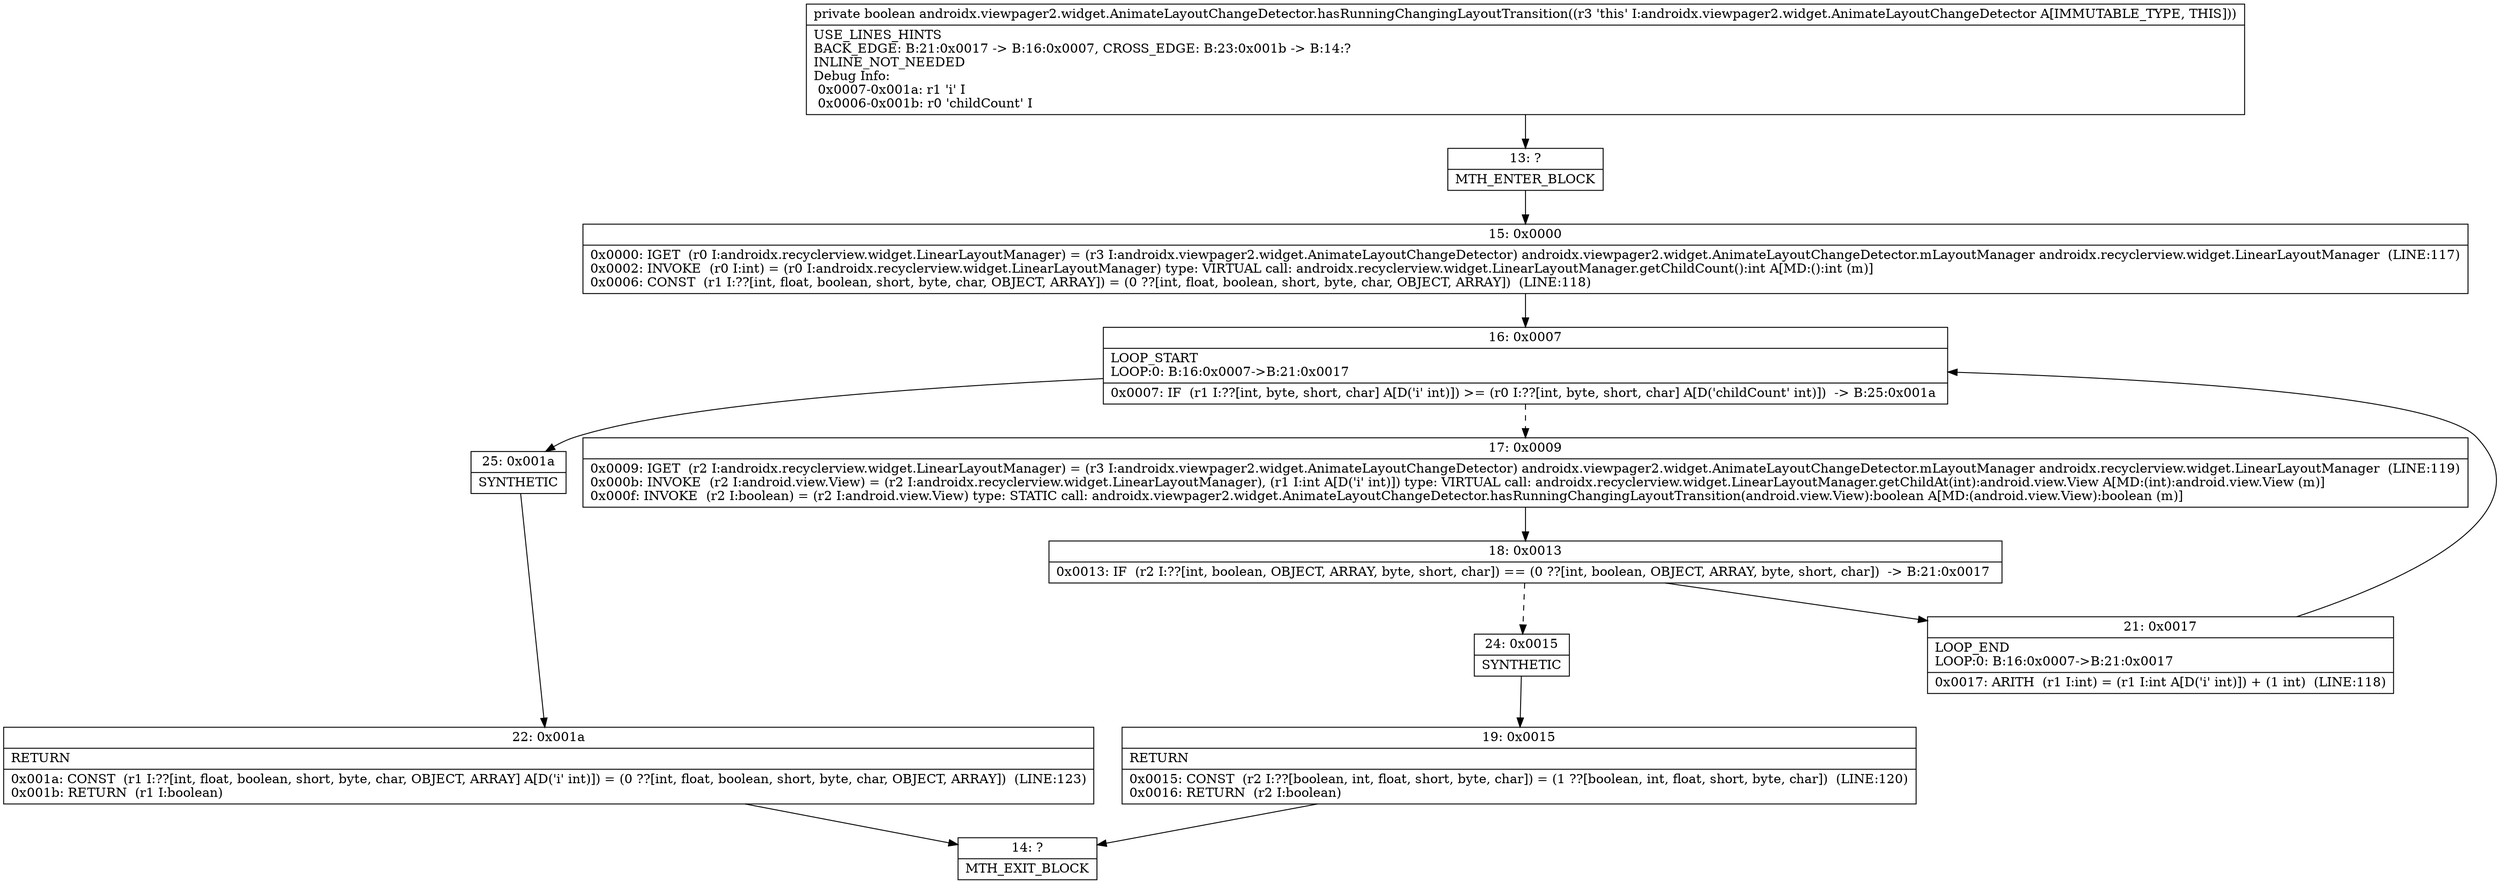digraph "CFG forandroidx.viewpager2.widget.AnimateLayoutChangeDetector.hasRunningChangingLayoutTransition()Z" {
Node_13 [shape=record,label="{13\:\ ?|MTH_ENTER_BLOCK\l}"];
Node_15 [shape=record,label="{15\:\ 0x0000|0x0000: IGET  (r0 I:androidx.recyclerview.widget.LinearLayoutManager) = (r3 I:androidx.viewpager2.widget.AnimateLayoutChangeDetector) androidx.viewpager2.widget.AnimateLayoutChangeDetector.mLayoutManager androidx.recyclerview.widget.LinearLayoutManager  (LINE:117)\l0x0002: INVOKE  (r0 I:int) = (r0 I:androidx.recyclerview.widget.LinearLayoutManager) type: VIRTUAL call: androidx.recyclerview.widget.LinearLayoutManager.getChildCount():int A[MD:():int (m)]\l0x0006: CONST  (r1 I:??[int, float, boolean, short, byte, char, OBJECT, ARRAY]) = (0 ??[int, float, boolean, short, byte, char, OBJECT, ARRAY])  (LINE:118)\l}"];
Node_16 [shape=record,label="{16\:\ 0x0007|LOOP_START\lLOOP:0: B:16:0x0007\-\>B:21:0x0017\l|0x0007: IF  (r1 I:??[int, byte, short, char] A[D('i' int)]) \>= (r0 I:??[int, byte, short, char] A[D('childCount' int)])  \-\> B:25:0x001a \l}"];
Node_17 [shape=record,label="{17\:\ 0x0009|0x0009: IGET  (r2 I:androidx.recyclerview.widget.LinearLayoutManager) = (r3 I:androidx.viewpager2.widget.AnimateLayoutChangeDetector) androidx.viewpager2.widget.AnimateLayoutChangeDetector.mLayoutManager androidx.recyclerview.widget.LinearLayoutManager  (LINE:119)\l0x000b: INVOKE  (r2 I:android.view.View) = (r2 I:androidx.recyclerview.widget.LinearLayoutManager), (r1 I:int A[D('i' int)]) type: VIRTUAL call: androidx.recyclerview.widget.LinearLayoutManager.getChildAt(int):android.view.View A[MD:(int):android.view.View (m)]\l0x000f: INVOKE  (r2 I:boolean) = (r2 I:android.view.View) type: STATIC call: androidx.viewpager2.widget.AnimateLayoutChangeDetector.hasRunningChangingLayoutTransition(android.view.View):boolean A[MD:(android.view.View):boolean (m)]\l}"];
Node_18 [shape=record,label="{18\:\ 0x0013|0x0013: IF  (r2 I:??[int, boolean, OBJECT, ARRAY, byte, short, char]) == (0 ??[int, boolean, OBJECT, ARRAY, byte, short, char])  \-\> B:21:0x0017 \l}"];
Node_21 [shape=record,label="{21\:\ 0x0017|LOOP_END\lLOOP:0: B:16:0x0007\-\>B:21:0x0017\l|0x0017: ARITH  (r1 I:int) = (r1 I:int A[D('i' int)]) + (1 int)  (LINE:118)\l}"];
Node_24 [shape=record,label="{24\:\ 0x0015|SYNTHETIC\l}"];
Node_19 [shape=record,label="{19\:\ 0x0015|RETURN\l|0x0015: CONST  (r2 I:??[boolean, int, float, short, byte, char]) = (1 ??[boolean, int, float, short, byte, char])  (LINE:120)\l0x0016: RETURN  (r2 I:boolean) \l}"];
Node_14 [shape=record,label="{14\:\ ?|MTH_EXIT_BLOCK\l}"];
Node_25 [shape=record,label="{25\:\ 0x001a|SYNTHETIC\l}"];
Node_22 [shape=record,label="{22\:\ 0x001a|RETURN\l|0x001a: CONST  (r1 I:??[int, float, boolean, short, byte, char, OBJECT, ARRAY] A[D('i' int)]) = (0 ??[int, float, boolean, short, byte, char, OBJECT, ARRAY])  (LINE:123)\l0x001b: RETURN  (r1 I:boolean) \l}"];
MethodNode[shape=record,label="{private boolean androidx.viewpager2.widget.AnimateLayoutChangeDetector.hasRunningChangingLayoutTransition((r3 'this' I:androidx.viewpager2.widget.AnimateLayoutChangeDetector A[IMMUTABLE_TYPE, THIS]))  | USE_LINES_HINTS\lBACK_EDGE: B:21:0x0017 \-\> B:16:0x0007, CROSS_EDGE: B:23:0x001b \-\> B:14:?\lINLINE_NOT_NEEDED\lDebug Info:\l  0x0007\-0x001a: r1 'i' I\l  0x0006\-0x001b: r0 'childCount' I\l}"];
MethodNode -> Node_13;Node_13 -> Node_15;
Node_15 -> Node_16;
Node_16 -> Node_17[style=dashed];
Node_16 -> Node_25;
Node_17 -> Node_18;
Node_18 -> Node_21;
Node_18 -> Node_24[style=dashed];
Node_21 -> Node_16;
Node_24 -> Node_19;
Node_19 -> Node_14;
Node_25 -> Node_22;
Node_22 -> Node_14;
}

